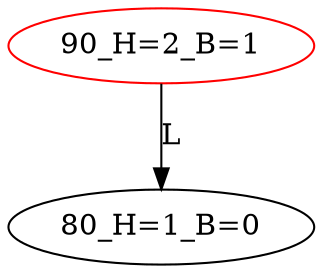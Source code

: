 digraph BiTreeDelete {
"90_H=2_B=1" -> {"80_H=1_B=0"} [label="L"]
"90_H=2_B=1" [color=red]
"80_H=1_B=0"
}
